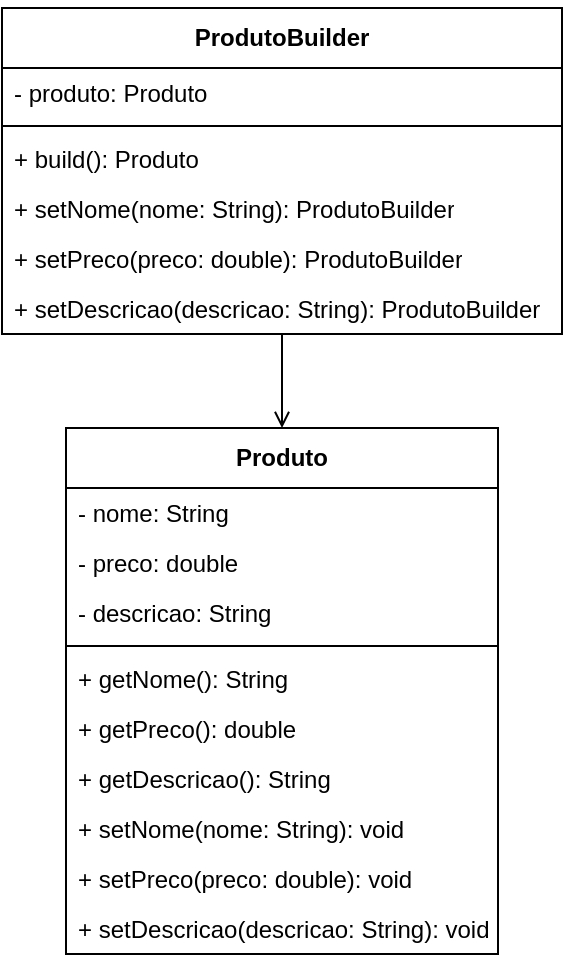 <mxfile version="21.8.0" type="device">
  <diagram id="c8nlxInh7qi0cRRuTaQq" name="Page-1">
    <mxGraphModel dx="880" dy="1697" grid="1" gridSize="10" guides="1" tooltips="1" connect="1" arrows="1" fold="1" page="1" pageScale="1" pageWidth="827" pageHeight="1169" math="0" shadow="0">
      <root>
        <mxCell id="0" />
        <mxCell id="1" parent="0" />
        <mxCell id="24" style="edgeStyle=none;html=1;endArrow=open;endFill=0;" parent="1" source="2" target="8" edge="1">
          <mxGeometry relative="1" as="geometry" />
        </mxCell>
        <mxCell id="2" value="&lt;p style=&quot;line-height: 120%;&quot;&gt;ProdutoBuilder&lt;/p&gt;" style="swimlane;fontStyle=1;align=center;verticalAlign=middle;childLayout=stackLayout;horizontal=1;startSize=30;horizontalStack=0;resizeParent=1;resizeParentMax=0;resizeLast=0;collapsible=0;marginBottom=0;html=1;whiteSpace=wrap;" parent="1" vertex="1">
          <mxGeometry x="180" y="-210" width="280" height="163" as="geometry" />
        </mxCell>
        <mxCell id="3" value="- produto: Produto" style="text;html=1;strokeColor=none;fillColor=none;align=left;verticalAlign=middle;spacingLeft=4;spacingRight=4;overflow=hidden;rotatable=0;points=[[0,0.5],[1,0.5]];portConstraint=eastwest;whiteSpace=wrap;" parent="2" vertex="1">
          <mxGeometry y="30" width="280" height="25" as="geometry" />
        </mxCell>
        <mxCell id="5" value="" style="line;html=1;strokeWidth=1;align=left;verticalAlign=middle;spacingTop=-1;spacingLeft=3;spacingRight=3;rotatable=0;labelPosition=right;points=[];portConstraint=eastwest;" parent="2" vertex="1">
          <mxGeometry y="55" width="280" height="8" as="geometry" />
        </mxCell>
        <mxCell id="6" value="+ build(): Produto" style="text;html=1;strokeColor=none;fillColor=none;align=left;verticalAlign=middle;spacingLeft=4;spacingRight=4;overflow=hidden;rotatable=0;points=[[0,0.5],[1,0.5]];portConstraint=eastwest;whiteSpace=wrap;" parent="2" vertex="1">
          <mxGeometry y="63" width="280" height="25" as="geometry" />
        </mxCell>
        <mxCell id="7" value="+ setNome(nome: String): ProdutoBuilder" style="text;html=1;strokeColor=none;fillColor=none;align=left;verticalAlign=middle;spacingLeft=4;spacingRight=4;overflow=hidden;rotatable=0;points=[[0,0.5],[1,0.5]];portConstraint=eastwest;whiteSpace=wrap;" parent="2" vertex="1">
          <mxGeometry y="88" width="280" height="25" as="geometry" />
        </mxCell>
        <mxCell id="17" value="+ setPreco(preco: double): ProdutoBuilder" style="text;html=1;strokeColor=none;fillColor=none;align=left;verticalAlign=middle;spacingLeft=4;spacingRight=4;overflow=hidden;rotatable=0;points=[[0,0.5],[1,0.5]];portConstraint=eastwest;whiteSpace=wrap;" parent="2" vertex="1">
          <mxGeometry y="113" width="280" height="25" as="geometry" />
        </mxCell>
        <mxCell id="16" value="&lt;span style=&quot;font-family: Helvetica; font-size: 12px; font-style: normal; font-variant-ligatures: normal; font-variant-caps: normal; font-weight: 400; letter-spacing: normal; orphans: 2; text-align: left; text-indent: 0px; text-transform: none; widows: 2; word-spacing: 0px; -webkit-text-stroke-width: 0px; text-decoration-thickness: initial; text-decoration-style: initial; text-decoration-color: initial; float: none; display: inline !important;&quot;&gt;+ setDescricao(descricao: String): ProdutoBuilder&lt;/span&gt;" style="text;html=1;strokeColor=none;fillColor=none;align=left;verticalAlign=middle;spacingLeft=4;spacingRight=4;overflow=hidden;rotatable=0;points=[[0,0.5],[1,0.5]];portConstraint=eastwest;whiteSpace=wrap;labelBackgroundColor=none;" parent="2" vertex="1">
          <mxGeometry y="138" width="280" height="25" as="geometry" />
        </mxCell>
        <mxCell id="8" value="&lt;p style=&quot;line-height: 120%;&quot;&gt;Produto&lt;/p&gt;" style="swimlane;fontStyle=1;align=center;verticalAlign=middle;childLayout=stackLayout;horizontal=1;startSize=30;horizontalStack=0;resizeParent=1;resizeParentMax=0;resizeLast=0;collapsible=0;marginBottom=0;html=1;whiteSpace=wrap;" parent="1" vertex="1">
          <mxGeometry x="212" width="216" height="263" as="geometry" />
        </mxCell>
        <mxCell id="9" value="- nome: String" style="text;html=1;strokeColor=none;fillColor=none;align=left;verticalAlign=middle;spacingLeft=4;spacingRight=4;overflow=hidden;rotatable=0;points=[[0,0.5],[1,0.5]];portConstraint=eastwest;whiteSpace=wrap;" parent="8" vertex="1">
          <mxGeometry y="30" width="216" height="25" as="geometry" />
        </mxCell>
        <mxCell id="10" value="- preco: double" style="text;html=1;strokeColor=none;fillColor=none;align=left;verticalAlign=middle;spacingLeft=4;spacingRight=4;overflow=hidden;rotatable=0;points=[[0,0.5],[1,0.5]];portConstraint=eastwest;whiteSpace=wrap;" parent="8" vertex="1">
          <mxGeometry y="55" width="216" height="25" as="geometry" />
        </mxCell>
        <mxCell id="18" value="- descricao: String" style="text;html=1;strokeColor=none;fillColor=none;align=left;verticalAlign=middle;spacingLeft=4;spacingRight=4;overflow=hidden;rotatable=0;points=[[0,0.5],[1,0.5]];portConstraint=eastwest;whiteSpace=wrap;" parent="8" vertex="1">
          <mxGeometry y="80" width="216" height="25" as="geometry" />
        </mxCell>
        <mxCell id="11" value="" style="line;html=1;strokeWidth=1;align=left;verticalAlign=middle;spacingTop=-1;spacingLeft=3;spacingRight=3;rotatable=0;labelPosition=right;points=[];portConstraint=eastwest;" parent="8" vertex="1">
          <mxGeometry y="105" width="216" height="8" as="geometry" />
        </mxCell>
        <mxCell id="12" value="+ getNome(): String" style="text;html=1;strokeColor=none;fillColor=none;align=left;verticalAlign=middle;spacingLeft=4;spacingRight=4;overflow=hidden;rotatable=0;points=[[0,0.5],[1,0.5]];portConstraint=eastwest;whiteSpace=wrap;" parent="8" vertex="1">
          <mxGeometry y="113" width="216" height="25" as="geometry" />
        </mxCell>
        <mxCell id="22" value="+ getPreco(): double" style="text;html=1;strokeColor=none;fillColor=none;align=left;verticalAlign=middle;spacingLeft=4;spacingRight=4;overflow=hidden;rotatable=0;points=[[0,0.5],[1,0.5]];portConstraint=eastwest;whiteSpace=wrap;" parent="8" vertex="1">
          <mxGeometry y="138" width="216" height="25" as="geometry" />
        </mxCell>
        <mxCell id="21" value="+ getDescricao(): String" style="text;html=1;strokeColor=none;fillColor=none;align=left;verticalAlign=middle;spacingLeft=4;spacingRight=4;overflow=hidden;rotatable=0;points=[[0,0.5],[1,0.5]];portConstraint=eastwest;whiteSpace=wrap;" parent="8" vertex="1">
          <mxGeometry y="163" width="216" height="25" as="geometry" />
        </mxCell>
        <mxCell id="20" value="+ setNome(nome: String): void" style="text;html=1;strokeColor=none;fillColor=none;align=left;verticalAlign=middle;spacingLeft=4;spacingRight=4;overflow=hidden;rotatable=0;points=[[0,0.5],[1,0.5]];portConstraint=eastwest;whiteSpace=wrap;" parent="8" vertex="1">
          <mxGeometry y="188" width="216" height="25" as="geometry" />
        </mxCell>
        <mxCell id="23" value="+ setPreco(preco: double): void" style="text;html=1;strokeColor=none;fillColor=none;align=left;verticalAlign=middle;spacingLeft=4;spacingRight=4;overflow=hidden;rotatable=0;points=[[0,0.5],[1,0.5]];portConstraint=eastwest;whiteSpace=wrap;" parent="8" vertex="1">
          <mxGeometry y="213" width="216" height="25" as="geometry" />
        </mxCell>
        <mxCell id="13" value="+ setDescricao(descricao: String): void" style="text;html=1;strokeColor=none;fillColor=none;align=left;verticalAlign=middle;spacingLeft=4;spacingRight=4;overflow=hidden;rotatable=0;points=[[0,0.5],[1,0.5]];portConstraint=eastwest;whiteSpace=wrap;" parent="8" vertex="1">
          <mxGeometry y="238" width="216" height="25" as="geometry" />
        </mxCell>
      </root>
    </mxGraphModel>
  </diagram>
</mxfile>
